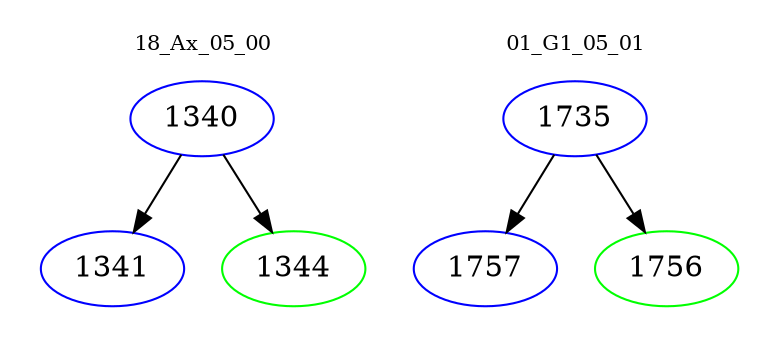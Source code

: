 digraph{
subgraph cluster_0 {
color = white
label = "18_Ax_05_00";
fontsize=10;
T0_1340 [label="1340", color="blue"]
T0_1340 -> T0_1341 [color="black"]
T0_1341 [label="1341", color="blue"]
T0_1340 -> T0_1344 [color="black"]
T0_1344 [label="1344", color="green"]
}
subgraph cluster_1 {
color = white
label = "01_G1_05_01";
fontsize=10;
T1_1735 [label="1735", color="blue"]
T1_1735 -> T1_1757 [color="black"]
T1_1757 [label="1757", color="blue"]
T1_1735 -> T1_1756 [color="black"]
T1_1756 [label="1756", color="green"]
}
}
